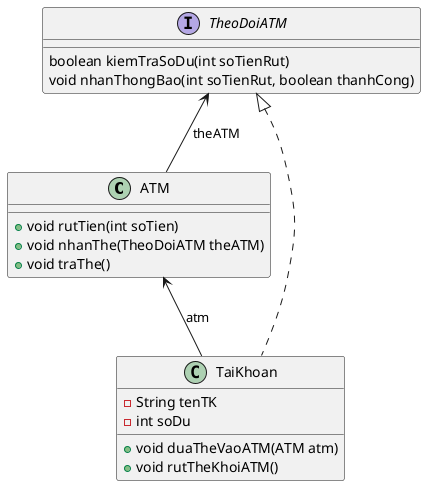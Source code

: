 @startuml
'https://plantuml.com/class-diagram

class ATM {
    + void rutTien(int soTien)
    + void nhanThe(TheoDoiATM theATM)
    + void traThe()
}

class TaiKhoan {
    - String tenTK
    - int soDu
    + void duaTheVaoATM(ATM atm)
    + void rutTheKhoiATM()
}

interface TheoDoiATM {
    boolean kiemTraSoDu(int soTienRut)
    void nhanThongBao(int soTienRut, boolean thanhCong)
}

ATM <-- TaiKhoan: atm
TheoDoiATM <-- ATM: theATM
TheoDoiATM <|.. TaiKhoan

@enduml